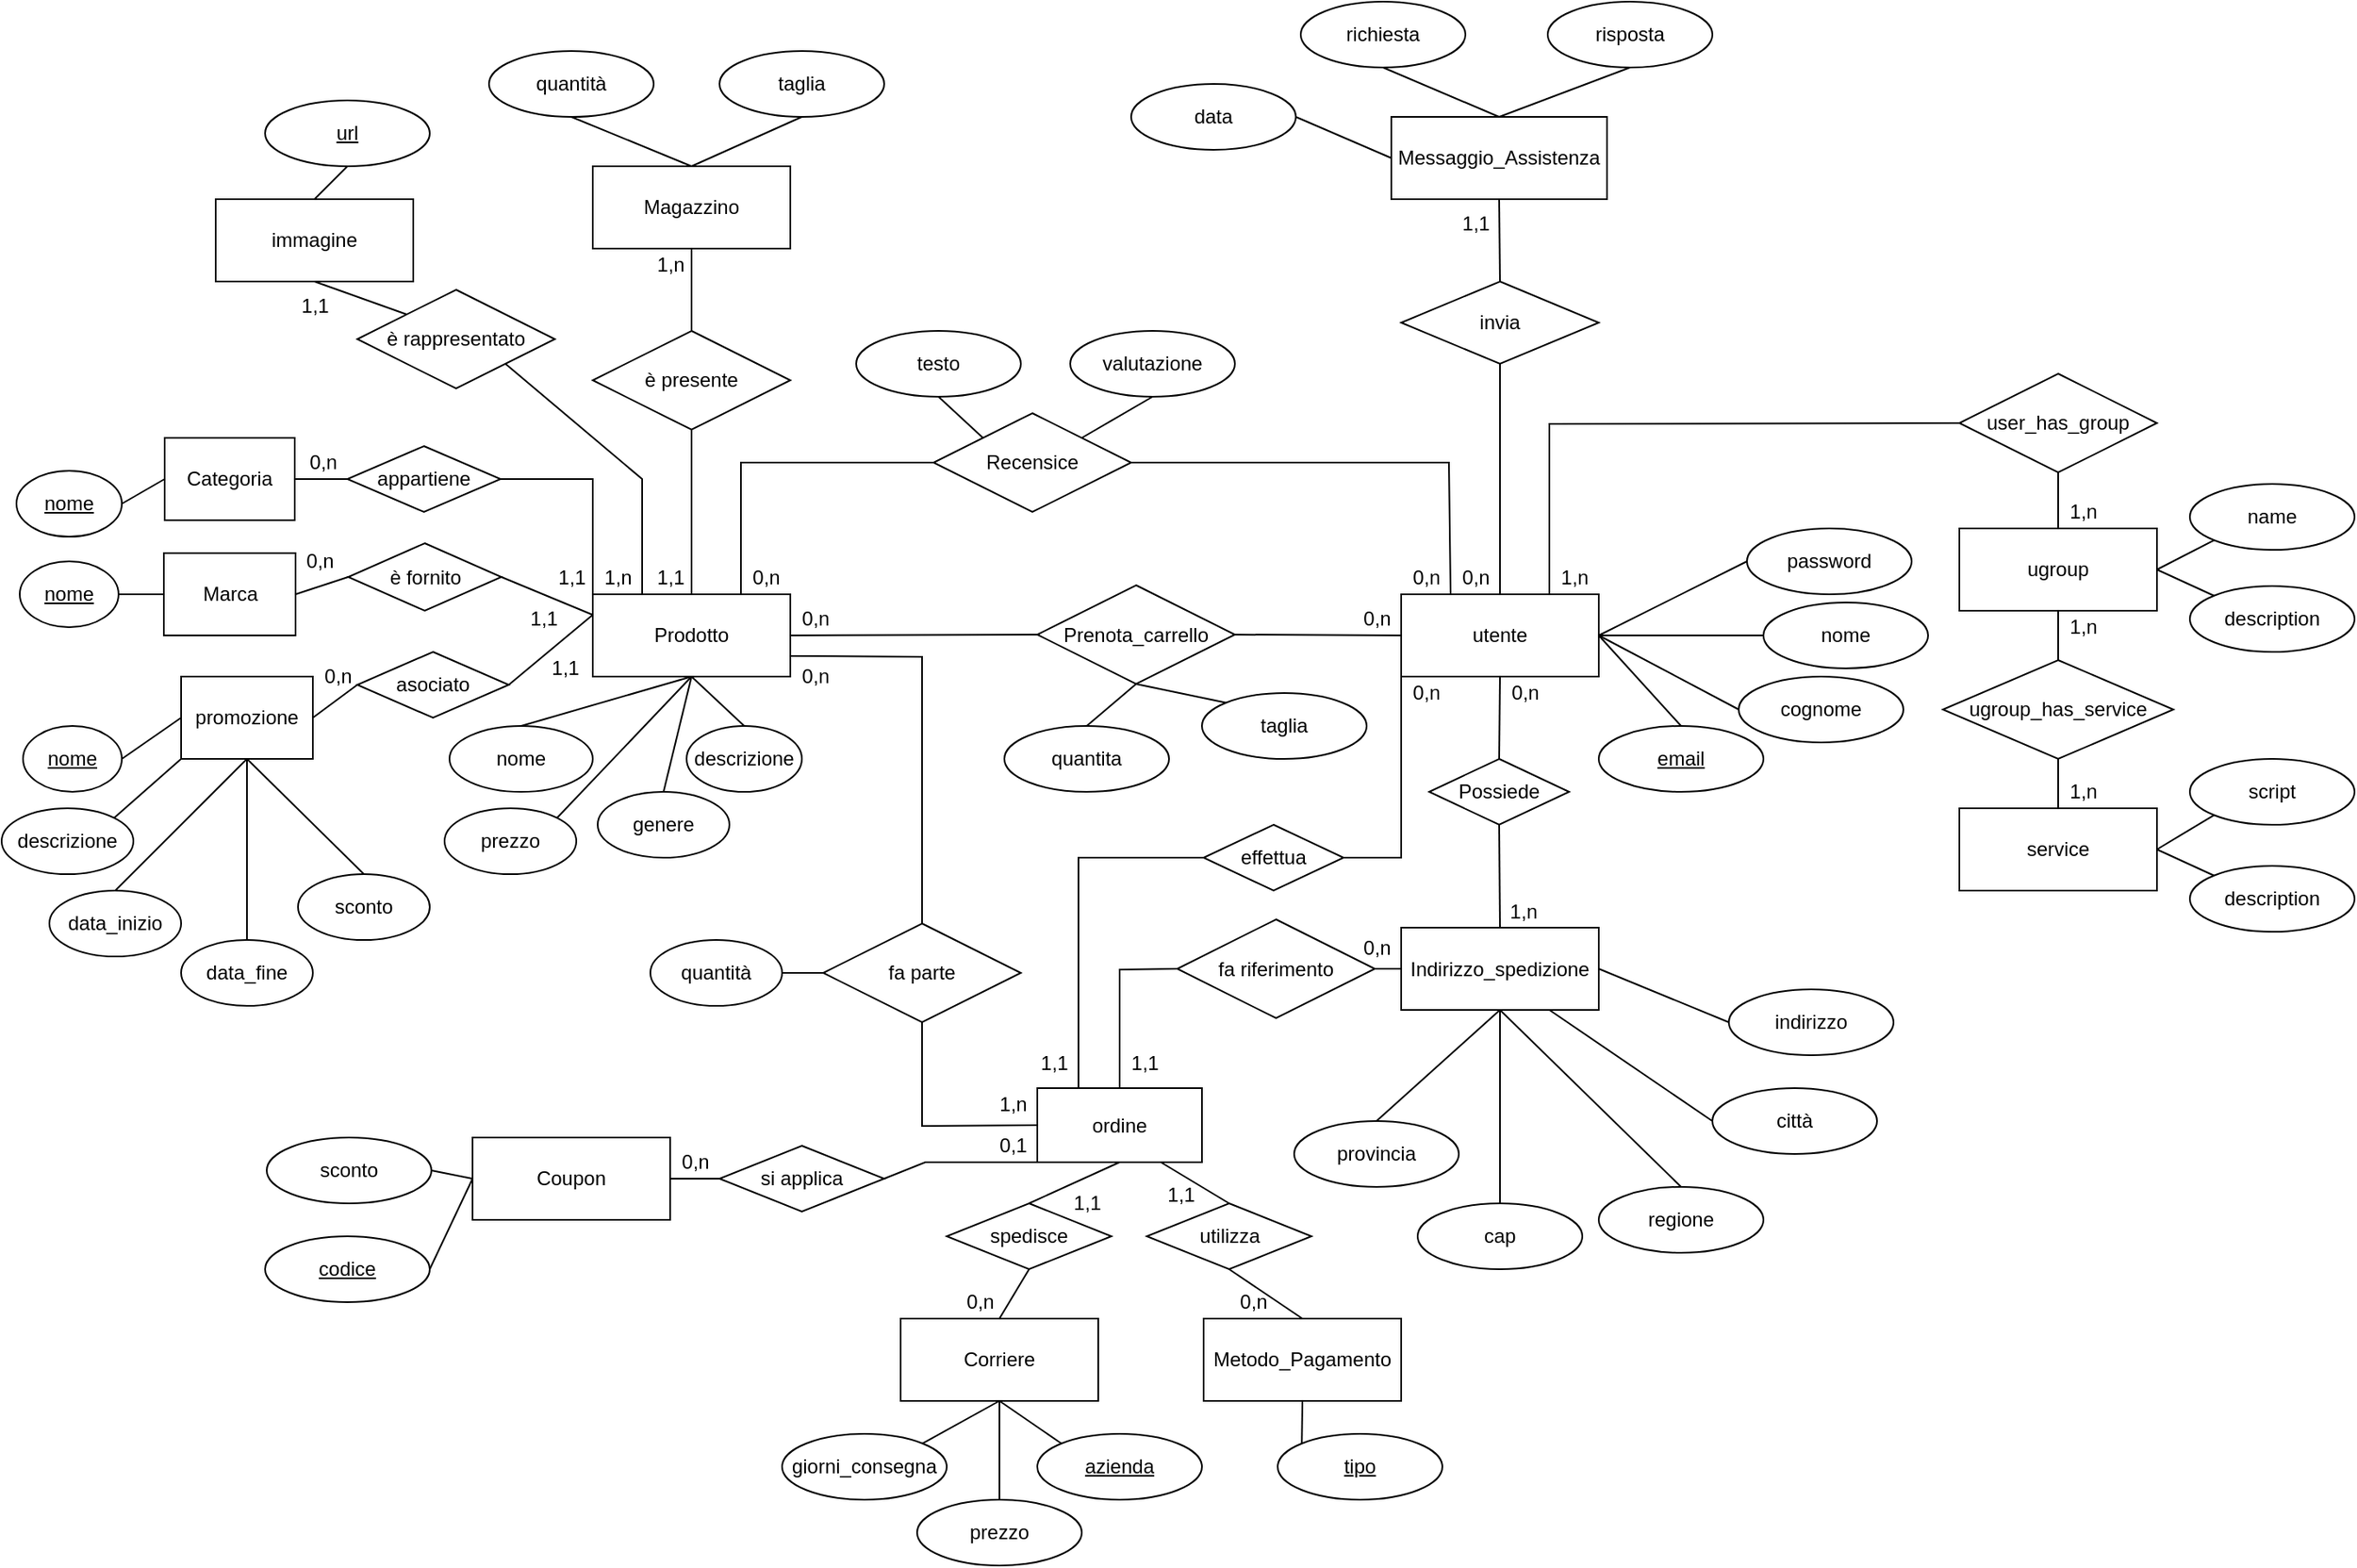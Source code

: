 <mxfile version="21.5.0" type="device">
  <diagram name="Pagina-1" id="1ZlDyvYB2fd9ldLoGMlT">
    <mxGraphModel dx="1300" dy="731" grid="1" gridSize="10" guides="1" tooltips="1" connect="1" arrows="1" fold="1" page="1" pageScale="1" pageWidth="827" pageHeight="1169" math="0" shadow="0">
      <root>
        <mxCell id="0" />
        <mxCell id="1" parent="0" />
        <mxCell id="f3l8Z6ba1QbqCjkGmyRk-1" style="edgeStyle=none;rounded=0;orthogonalLoop=1;jettySize=auto;html=1;exitX=1;exitY=0.5;exitDx=0;exitDy=0;entryX=0;entryY=0.5;entryDx=0;entryDy=0;endArrow=none;endFill=0;strokeColor=default;" parent="1" source="f3l8Z6ba1QbqCjkGmyRk-2" target="f3l8Z6ba1QbqCjkGmyRk-11" edge="1">
          <mxGeometry relative="1" as="geometry" />
        </mxCell>
        <mxCell id="f3l8Z6ba1QbqCjkGmyRk-2" value="codice" style="ellipse;whiteSpace=wrap;html=1;align=center;fontStyle=4;" parent="1" vertex="1">
          <mxGeometry x="491" y="920" width="100" height="40" as="geometry" />
        </mxCell>
        <mxCell id="f3l8Z6ba1QbqCjkGmyRk-11" value="Coupon" style="whiteSpace=wrap;html=1;align=center;" parent="1" vertex="1">
          <mxGeometry x="617" y="860" width="120" height="50" as="geometry" />
        </mxCell>
        <mxCell id="f3l8Z6ba1QbqCjkGmyRk-26" style="edgeStyle=none;rounded=0;orthogonalLoop=1;jettySize=auto;html=1;exitX=1;exitY=0.5;exitDx=0;exitDy=0;entryX=0;entryY=0.5;entryDx=0;entryDy=0;endArrow=none;endFill=0;strokeColor=default;" parent="1" source="f3l8Z6ba1QbqCjkGmyRk-31" target="f3l8Z6ba1QbqCjkGmyRk-52" edge="1">
          <mxGeometry relative="1" as="geometry" />
        </mxCell>
        <mxCell id="f3l8Z6ba1QbqCjkGmyRk-27" style="edgeStyle=none;rounded=0;orthogonalLoop=1;jettySize=auto;html=1;exitX=1;exitY=0.5;exitDx=0;exitDy=0;entryX=0;entryY=0.5;entryDx=0;entryDy=0;endArrow=none;endFill=0;strokeColor=default;" parent="1" source="f3l8Z6ba1QbqCjkGmyRk-31" target="f3l8Z6ba1QbqCjkGmyRk-49" edge="1">
          <mxGeometry relative="1" as="geometry" />
        </mxCell>
        <mxCell id="f3l8Z6ba1QbqCjkGmyRk-28" style="edgeStyle=none;rounded=0;orthogonalLoop=1;jettySize=auto;html=1;exitX=1;exitY=0.5;exitDx=0;exitDy=0;entryX=0;entryY=0.5;entryDx=0;entryDy=0;endArrow=none;endFill=0;strokeColor=default;" parent="1" source="f3l8Z6ba1QbqCjkGmyRk-31" target="f3l8Z6ba1QbqCjkGmyRk-50" edge="1">
          <mxGeometry relative="1" as="geometry" />
        </mxCell>
        <mxCell id="f3l8Z6ba1QbqCjkGmyRk-29" style="edgeStyle=none;rounded=0;orthogonalLoop=1;jettySize=auto;html=1;exitX=1;exitY=0.5;exitDx=0;exitDy=0;entryX=0.5;entryY=0;entryDx=0;entryDy=0;endArrow=none;endFill=0;strokeColor=default;" parent="1" source="f3l8Z6ba1QbqCjkGmyRk-31" target="f3l8Z6ba1QbqCjkGmyRk-51" edge="1">
          <mxGeometry relative="1" as="geometry" />
        </mxCell>
        <mxCell id="f3l8Z6ba1QbqCjkGmyRk-30" style="edgeStyle=none;rounded=0;orthogonalLoop=1;jettySize=auto;html=1;exitX=0.75;exitY=0;exitDx=0;exitDy=0;entryX=0;entryY=0.5;entryDx=0;entryDy=0;endArrow=none;endFill=0;strokeColor=default;" parent="1" source="f3l8Z6ba1QbqCjkGmyRk-31" target="f3l8Z6ba1QbqCjkGmyRk-147" edge="1">
          <mxGeometry relative="1" as="geometry">
            <Array as="points">
              <mxPoint x="1271" y="426.5" />
            </Array>
          </mxGeometry>
        </mxCell>
        <mxCell id="f3l8Z6ba1QbqCjkGmyRk-31" value="utente" style="whiteSpace=wrap;html=1;align=center;" parent="1" vertex="1">
          <mxGeometry x="1181" y="530" width="120" height="50" as="geometry" />
        </mxCell>
        <mxCell id="f3l8Z6ba1QbqCjkGmyRk-49" value="nome" style="ellipse;whiteSpace=wrap;html=1;align=center;" parent="1" vertex="1">
          <mxGeometry x="1401" y="535" width="100" height="40" as="geometry" />
        </mxCell>
        <mxCell id="f3l8Z6ba1QbqCjkGmyRk-50" value="cognome" style="ellipse;whiteSpace=wrap;html=1;align=center;" parent="1" vertex="1">
          <mxGeometry x="1386" y="580" width="100" height="40" as="geometry" />
        </mxCell>
        <mxCell id="f3l8Z6ba1QbqCjkGmyRk-51" value="&lt;u&gt;email&lt;/u&gt;" style="ellipse;whiteSpace=wrap;html=1;align=center;" parent="1" vertex="1">
          <mxGeometry x="1301" y="610" width="100" height="40" as="geometry" />
        </mxCell>
        <mxCell id="f3l8Z6ba1QbqCjkGmyRk-52" value="password" style="ellipse;whiteSpace=wrap;html=1;align=center;" parent="1" vertex="1">
          <mxGeometry x="1391" y="490" width="100" height="40" as="geometry" />
        </mxCell>
        <mxCell id="f3l8Z6ba1QbqCjkGmyRk-67" value="genere" style="ellipse;whiteSpace=wrap;html=1;align=center;" parent="1" vertex="1">
          <mxGeometry x="693" y="650" width="80" height="40" as="geometry" />
        </mxCell>
        <mxCell id="f3l8Z6ba1QbqCjkGmyRk-78" value="1,n" style="text;html=1;align=center;verticalAlign=middle;resizable=0;points=[];autosize=1;strokeColor=none;fillColor=none;" parent="1" vertex="1">
          <mxGeometry x="1271" y="510" width="30" height="20" as="geometry" />
        </mxCell>
        <mxCell id="f3l8Z6ba1QbqCjkGmyRk-90" style="edgeStyle=none;rounded=0;orthogonalLoop=1;jettySize=auto;html=1;exitX=0.5;exitY=1;exitDx=0;exitDy=0;entryX=0;entryY=0;entryDx=0;entryDy=0;endArrow=none;endFill=0;strokeColor=default;" parent="1" source="f3l8Z6ba1QbqCjkGmyRk-91" target="f3l8Z6ba1QbqCjkGmyRk-96" edge="1">
          <mxGeometry relative="1" as="geometry" />
        </mxCell>
        <mxCell id="f3l8Z6ba1QbqCjkGmyRk-91" value="Corriere" style="whiteSpace=wrap;html=1;align=center;" parent="1" vertex="1">
          <mxGeometry x="877" y="970" width="120" height="50" as="geometry" />
        </mxCell>
        <mxCell id="f3l8Z6ba1QbqCjkGmyRk-92" style="edgeStyle=none;rounded=0;orthogonalLoop=1;jettySize=auto;html=1;exitX=0.5;exitY=0;exitDx=0;exitDy=0;entryX=0.5;entryY=1;entryDx=0;entryDy=0;endArrow=none;endFill=0;strokeColor=default;" parent="1" source="f3l8Z6ba1QbqCjkGmyRk-93" target="f3l8Z6ba1QbqCjkGmyRk-91" edge="1">
          <mxGeometry relative="1" as="geometry" />
        </mxCell>
        <mxCell id="f3l8Z6ba1QbqCjkGmyRk-93" value="prezzo" style="ellipse;whiteSpace=wrap;html=1;align=center;" parent="1" vertex="1">
          <mxGeometry x="887" y="1080" width="100" height="40" as="geometry" />
        </mxCell>
        <mxCell id="f3l8Z6ba1QbqCjkGmyRk-94" style="edgeStyle=none;rounded=0;orthogonalLoop=1;jettySize=auto;html=1;exitX=1;exitY=0;exitDx=0;exitDy=0;entryX=0.5;entryY=1;entryDx=0;entryDy=0;endArrow=none;endFill=0;strokeColor=default;" parent="1" source="f3l8Z6ba1QbqCjkGmyRk-95" target="f3l8Z6ba1QbqCjkGmyRk-91" edge="1">
          <mxGeometry relative="1" as="geometry" />
        </mxCell>
        <mxCell id="f3l8Z6ba1QbqCjkGmyRk-95" value="giorni_consegna" style="ellipse;whiteSpace=wrap;html=1;align=center;" parent="1" vertex="1">
          <mxGeometry x="805" y="1040" width="100" height="40" as="geometry" />
        </mxCell>
        <mxCell id="f3l8Z6ba1QbqCjkGmyRk-96" value="&lt;u&gt;azienda&lt;/u&gt;" style="ellipse;whiteSpace=wrap;html=1;align=center;" parent="1" vertex="1">
          <mxGeometry x="960" y="1040" width="100" height="40" as="geometry" />
        </mxCell>
        <mxCell id="f3l8Z6ba1QbqCjkGmyRk-105" style="edgeStyle=none;rounded=0;orthogonalLoop=1;jettySize=auto;html=1;exitX=1;exitY=0.5;exitDx=0;exitDy=0;entryX=0;entryY=0.5;entryDx=0;entryDy=0;endArrow=none;endFill=0;strokeColor=default;" parent="1" source="f3l8Z6ba1QbqCjkGmyRk-106" target="f3l8Z6ba1QbqCjkGmyRk-11" edge="1">
          <mxGeometry relative="1" as="geometry" />
        </mxCell>
        <mxCell id="f3l8Z6ba1QbqCjkGmyRk-106" value="sconto" style="ellipse;whiteSpace=wrap;html=1;align=center;" parent="1" vertex="1">
          <mxGeometry x="492" y="860" width="100" height="40" as="geometry" />
        </mxCell>
        <mxCell id="f3l8Z6ba1QbqCjkGmyRk-264" style="edgeStyle=orthogonalEdgeStyle;rounded=0;orthogonalLoop=1;jettySize=auto;html=1;exitX=0;exitY=0.5;exitDx=0;exitDy=0;" parent="1" source="f3l8Z6ba1QbqCjkGmyRk-110" edge="1">
          <mxGeometry relative="1" as="geometry">
            <mxPoint x="690.421" y="554.684" as="targetPoint" />
          </mxGeometry>
        </mxCell>
        <mxCell id="f3l8Z6ba1QbqCjkGmyRk-110" value="Prodotto" style="whiteSpace=wrap;html=1;align=center;" parent="1" vertex="1">
          <mxGeometry x="690" y="530" width="120" height="50" as="geometry" />
        </mxCell>
        <mxCell id="f3l8Z6ba1QbqCjkGmyRk-111" style="edgeStyle=none;rounded=0;orthogonalLoop=1;jettySize=auto;html=1;exitX=0.5;exitY=0;exitDx=0;exitDy=0;endArrow=none;endFill=0;strokeColor=default;entryX=0.5;entryY=1;entryDx=0;entryDy=0;" parent="1" source="f3l8Z6ba1QbqCjkGmyRk-112" target="f3l8Z6ba1QbqCjkGmyRk-110" edge="1">
          <mxGeometry relative="1" as="geometry">
            <mxPoint x="800" y="600" as="targetPoint" />
          </mxGeometry>
        </mxCell>
        <mxCell id="f3l8Z6ba1QbqCjkGmyRk-112" value="descrizione" style="ellipse;whiteSpace=wrap;html=1;align=center;" parent="1" vertex="1">
          <mxGeometry x="747" y="610" width="70" height="40" as="geometry" />
        </mxCell>
        <mxCell id="f3l8Z6ba1QbqCjkGmyRk-118" style="edgeStyle=none;rounded=0;orthogonalLoop=1;jettySize=auto;html=1;exitX=0.5;exitY=0;exitDx=0;exitDy=0;entryX=0.5;entryY=1;entryDx=0;entryDy=0;endArrow=none;endFill=0;strokeColor=default;" parent="1" source="f3l8Z6ba1QbqCjkGmyRk-119" target="f3l8Z6ba1QbqCjkGmyRk-110" edge="1">
          <mxGeometry relative="1" as="geometry" />
        </mxCell>
        <mxCell id="f3l8Z6ba1QbqCjkGmyRk-119" value="nome" style="ellipse;whiteSpace=wrap;html=1;align=center;" parent="1" vertex="1">
          <mxGeometry x="603" y="610" width="87" height="40" as="geometry" />
        </mxCell>
        <mxCell id="f3l8Z6ba1QbqCjkGmyRk-121" value="prezzo" style="ellipse;whiteSpace=wrap;html=1;align=center;" parent="1" vertex="1">
          <mxGeometry x="600" y="660" width="80" height="40" as="geometry" />
        </mxCell>
        <mxCell id="f3l8Z6ba1QbqCjkGmyRk-146" style="edgeStyle=none;rounded=0;orthogonalLoop=1;jettySize=auto;html=1;exitX=0.5;exitY=1;exitDx=0;exitDy=0;entryX=0.5;entryY=0;entryDx=0;entryDy=0;endArrow=none;endFill=0;strokeColor=default;" parent="1" source="f3l8Z6ba1QbqCjkGmyRk-147" target="f3l8Z6ba1QbqCjkGmyRk-151" edge="1">
          <mxGeometry relative="1" as="geometry" />
        </mxCell>
        <mxCell id="f3l8Z6ba1QbqCjkGmyRk-147" value="user_has_group" style="shape=rhombus;perimeter=rhombusPerimeter;whiteSpace=wrap;html=1;align=center;" parent="1" vertex="1">
          <mxGeometry x="1520" y="396" width="120" height="60" as="geometry" />
        </mxCell>
        <mxCell id="f3l8Z6ba1QbqCjkGmyRk-148" style="edgeStyle=none;rounded=0;orthogonalLoop=1;jettySize=auto;html=1;exitX=0.5;exitY=1;exitDx=0;exitDy=0;endArrow=none;endFill=0;strokeColor=default;" parent="1" source="f3l8Z6ba1QbqCjkGmyRk-151" target="f3l8Z6ba1QbqCjkGmyRk-153" edge="1">
          <mxGeometry relative="1" as="geometry" />
        </mxCell>
        <mxCell id="f3l8Z6ba1QbqCjkGmyRk-149" style="edgeStyle=none;rounded=0;orthogonalLoop=1;jettySize=auto;html=1;exitX=1;exitY=0.5;exitDx=0;exitDy=0;entryX=0;entryY=1;entryDx=0;entryDy=0;endArrow=none;endFill=0;strokeColor=default;" parent="1" source="f3l8Z6ba1QbqCjkGmyRk-151" target="f3l8Z6ba1QbqCjkGmyRk-158" edge="1">
          <mxGeometry relative="1" as="geometry" />
        </mxCell>
        <mxCell id="f3l8Z6ba1QbqCjkGmyRk-150" style="edgeStyle=none;rounded=0;orthogonalLoop=1;jettySize=auto;html=1;exitX=1;exitY=0.5;exitDx=0;exitDy=0;entryX=0;entryY=0;entryDx=0;entryDy=0;endArrow=none;endFill=0;strokeColor=default;" parent="1" source="f3l8Z6ba1QbqCjkGmyRk-151" target="f3l8Z6ba1QbqCjkGmyRk-157" edge="1">
          <mxGeometry relative="1" as="geometry" />
        </mxCell>
        <mxCell id="f3l8Z6ba1QbqCjkGmyRk-151" value="ugroup" style="whiteSpace=wrap;html=1;align=center;" parent="1" vertex="1">
          <mxGeometry x="1520" y="490" width="120" height="50" as="geometry" />
        </mxCell>
        <mxCell id="f3l8Z6ba1QbqCjkGmyRk-152" style="edgeStyle=none;rounded=0;orthogonalLoop=1;jettySize=auto;html=1;exitX=0.5;exitY=1;exitDx=0;exitDy=0;entryX=0.5;entryY=0;entryDx=0;entryDy=0;endArrow=none;endFill=0;strokeColor=default;" parent="1" source="f3l8Z6ba1QbqCjkGmyRk-153" target="f3l8Z6ba1QbqCjkGmyRk-154" edge="1">
          <mxGeometry relative="1" as="geometry" />
        </mxCell>
        <mxCell id="f3l8Z6ba1QbqCjkGmyRk-153" value="ugroup_has_service" style="shape=rhombus;perimeter=rhombusPerimeter;whiteSpace=wrap;html=1;align=center;" parent="1" vertex="1">
          <mxGeometry x="1510" y="570" width="140" height="60" as="geometry" />
        </mxCell>
        <mxCell id="f3l8Z6ba1QbqCjkGmyRk-154" value="service" style="whiteSpace=wrap;html=1;align=center;" parent="1" vertex="1">
          <mxGeometry x="1520" y="660" width="120" height="50" as="geometry" />
        </mxCell>
        <mxCell id="f3l8Z6ba1QbqCjkGmyRk-155" style="edgeStyle=none;rounded=0;orthogonalLoop=1;jettySize=auto;html=1;exitX=0;exitY=1;exitDx=0;exitDy=0;endArrow=none;endFill=0;strokeColor=default;entryX=1;entryY=0.5;entryDx=0;entryDy=0;" parent="1" source="f3l8Z6ba1QbqCjkGmyRk-156" target="f3l8Z6ba1QbqCjkGmyRk-154" edge="1">
          <mxGeometry relative="1" as="geometry">
            <mxPoint x="1580" y="762.5" as="targetPoint" />
          </mxGeometry>
        </mxCell>
        <mxCell id="f3l8Z6ba1QbqCjkGmyRk-156" value="script" style="ellipse;whiteSpace=wrap;html=1;align=center;" parent="1" vertex="1">
          <mxGeometry x="1660" y="630" width="100" height="40" as="geometry" />
        </mxCell>
        <mxCell id="f3l8Z6ba1QbqCjkGmyRk-157" value="description" style="ellipse;whiteSpace=wrap;html=1;align=center;" parent="1" vertex="1">
          <mxGeometry x="1660" y="525" width="100" height="40" as="geometry" />
        </mxCell>
        <mxCell id="f3l8Z6ba1QbqCjkGmyRk-158" value="name" style="ellipse;whiteSpace=wrap;html=1;align=center;" parent="1" vertex="1">
          <mxGeometry x="1660" y="463" width="100" height="40" as="geometry" />
        </mxCell>
        <mxCell id="f3l8Z6ba1QbqCjkGmyRk-159" style="edgeStyle=none;rounded=0;orthogonalLoop=1;jettySize=auto;html=1;exitX=0;exitY=0;exitDx=0;exitDy=0;entryX=1;entryY=0.5;entryDx=0;entryDy=0;endArrow=none;endFill=0;strokeColor=default;" parent="1" source="f3l8Z6ba1QbqCjkGmyRk-160" target="f3l8Z6ba1QbqCjkGmyRk-154" edge="1">
          <mxGeometry relative="1" as="geometry" />
        </mxCell>
        <mxCell id="f3l8Z6ba1QbqCjkGmyRk-160" value="description" style="ellipse;whiteSpace=wrap;html=1;align=center;" parent="1" vertex="1">
          <mxGeometry x="1660" y="695" width="100" height="40" as="geometry" />
        </mxCell>
        <mxCell id="f3l8Z6ba1QbqCjkGmyRk-162" value="1,n" style="text;html=1;align=center;verticalAlign=middle;resizable=0;points=[];autosize=1;strokeColor=none;fillColor=none;" parent="1" vertex="1">
          <mxGeometry x="1580" y="470" width="30" height="20" as="geometry" />
        </mxCell>
        <mxCell id="f3l8Z6ba1QbqCjkGmyRk-163" value="1,n" style="text;html=1;align=center;verticalAlign=middle;resizable=0;points=[];autosize=1;strokeColor=none;fillColor=none;" parent="1" vertex="1">
          <mxGeometry x="1580" y="640" width="30" height="20" as="geometry" />
        </mxCell>
        <mxCell id="f3l8Z6ba1QbqCjkGmyRk-164" value="1,n" style="text;html=1;align=center;verticalAlign=middle;resizable=0;points=[];autosize=1;strokeColor=none;fillColor=none;" parent="1" vertex="1">
          <mxGeometry x="1580" y="540" width="30" height="20" as="geometry" />
        </mxCell>
        <mxCell id="f3l8Z6ba1QbqCjkGmyRk-184" style="edgeStyle=none;rounded=0;orthogonalLoop=1;jettySize=auto;html=1;entryX=0.5;entryY=0;entryDx=0;entryDy=0;endArrow=none;endFill=0;strokeColor=default;exitX=0.5;exitY=1;exitDx=0;exitDy=0;" parent="1" source="f3l8Z6ba1QbqCjkGmyRk-110" target="f3l8Z6ba1QbqCjkGmyRk-67" edge="1">
          <mxGeometry relative="1" as="geometry">
            <mxPoint x="1120" y="607" as="sourcePoint" />
            <mxPoint x="1117" y="554" as="targetPoint" />
          </mxGeometry>
        </mxCell>
        <mxCell id="f3l8Z6ba1QbqCjkGmyRk-185" style="edgeStyle=none;rounded=0;orthogonalLoop=1;jettySize=auto;html=1;entryX=1;entryY=0.5;entryDx=0;entryDy=0;endArrow=none;endFill=0;strokeColor=default;exitX=0;exitY=0.5;exitDx=0;exitDy=0;" parent="1" source="f3l8Z6ba1QbqCjkGmyRk-31" target="f3l8Z6ba1QbqCjkGmyRk-189" edge="1">
          <mxGeometry relative="1" as="geometry">
            <mxPoint x="240" y="410" as="sourcePoint" />
            <mxPoint x="237" y="357" as="targetPoint" />
          </mxGeometry>
        </mxCell>
        <mxCell id="f3l8Z6ba1QbqCjkGmyRk-186" style="edgeStyle=none;rounded=0;orthogonalLoop=1;jettySize=auto;html=1;entryX=0.25;entryY=0;entryDx=0;entryDy=0;endArrow=none;endFill=0;strokeColor=default;exitX=1;exitY=0.5;exitDx=0;exitDy=0;" parent="1" source="f3l8Z6ba1QbqCjkGmyRk-198" target="f3l8Z6ba1QbqCjkGmyRk-31" edge="1">
          <mxGeometry relative="1" as="geometry">
            <mxPoint x="1211" y="430" as="sourcePoint" />
            <mxPoint x="207" y="417" as="targetPoint" />
            <Array as="points">
              <mxPoint x="1210" y="450" />
            </Array>
          </mxGeometry>
        </mxCell>
        <mxCell id="f3l8Z6ba1QbqCjkGmyRk-187" style="edgeStyle=none;rounded=0;orthogonalLoop=1;jettySize=auto;html=1;entryX=1;entryY=0.5;entryDx=0;entryDy=0;endArrow=none;endFill=0;strokeColor=default;exitX=0;exitY=0.5;exitDx=0;exitDy=0;" parent="1" source="f3l8Z6ba1QbqCjkGmyRk-189" target="f3l8Z6ba1QbqCjkGmyRk-110" edge="1">
          <mxGeometry relative="1" as="geometry">
            <mxPoint x="300" y="430" as="sourcePoint" />
            <mxPoint x="297" y="377" as="targetPoint" />
          </mxGeometry>
        </mxCell>
        <mxCell id="f3l8Z6ba1QbqCjkGmyRk-189" value="Prenota_carrello" style="shape=rhombus;perimeter=rhombusPerimeter;whiteSpace=wrap;html=1;align=center;" parent="1" vertex="1">
          <mxGeometry x="960" y="524.5" width="120" height="60" as="geometry" />
        </mxCell>
        <mxCell id="f3l8Z6ba1QbqCjkGmyRk-190" value="quantita" style="ellipse;whiteSpace=wrap;html=1;align=center;" parent="1" vertex="1">
          <mxGeometry x="940" y="610" width="100" height="40" as="geometry" />
        </mxCell>
        <mxCell id="f3l8Z6ba1QbqCjkGmyRk-191" value="taglia" style="ellipse;whiteSpace=wrap;html=1;align=center;" parent="1" vertex="1">
          <mxGeometry x="1060" y="590" width="100" height="40" as="geometry" />
        </mxCell>
        <mxCell id="f3l8Z6ba1QbqCjkGmyRk-193" style="edgeStyle=none;rounded=0;orthogonalLoop=1;jettySize=auto;html=1;entryX=1;entryY=0.5;entryDx=0;entryDy=0;endArrow=none;endFill=0;strokeColor=default;exitX=0;exitY=0;exitDx=0;exitDy=0;" parent="1" source="f3l8Z6ba1QbqCjkGmyRk-110" target="f3l8Z6ba1QbqCjkGmyRk-210" edge="1">
          <mxGeometry relative="1" as="geometry">
            <mxPoint x="260" y="510" as="sourcePoint" />
            <mxPoint x="257" y="457" as="targetPoint" />
            <Array as="points">
              <mxPoint x="690" y="460" />
            </Array>
          </mxGeometry>
        </mxCell>
        <mxCell id="f3l8Z6ba1QbqCjkGmyRk-194" style="edgeStyle=none;rounded=0;orthogonalLoop=1;jettySize=auto;html=1;entryX=0;entryY=0.5;entryDx=0;entryDy=0;endArrow=none;endFill=0;strokeColor=default;exitX=1;exitY=0.5;exitDx=0;exitDy=0;" parent="1" source="f3l8Z6ba1QbqCjkGmyRk-207" target="f3l8Z6ba1QbqCjkGmyRk-211" edge="1">
          <mxGeometry relative="1" as="geometry">
            <mxPoint x="270" y="520" as="sourcePoint" />
            <mxPoint x="267" y="467" as="targetPoint" />
          </mxGeometry>
        </mxCell>
        <mxCell id="f3l8Z6ba1QbqCjkGmyRk-195" style="edgeStyle=none;rounded=0;orthogonalLoop=1;jettySize=auto;html=1;entryX=0;entryY=0.5;entryDx=0;entryDy=0;endArrow=none;endFill=0;strokeColor=default;exitX=0.75;exitY=0;exitDx=0;exitDy=0;" parent="1" source="f3l8Z6ba1QbqCjkGmyRk-110" target="f3l8Z6ba1QbqCjkGmyRk-198" edge="1">
          <mxGeometry relative="1" as="geometry">
            <mxPoint x="280" y="530" as="sourcePoint" />
            <mxPoint x="277" y="477" as="targetPoint" />
            <Array as="points">
              <mxPoint x="780" y="450" />
            </Array>
          </mxGeometry>
        </mxCell>
        <mxCell id="f3l8Z6ba1QbqCjkGmyRk-196" style="edgeStyle=none;rounded=0;orthogonalLoop=1;jettySize=auto;html=1;entryX=0.5;entryY=1;entryDx=0;entryDy=0;endArrow=none;endFill=0;strokeColor=default;exitX=0;exitY=0;exitDx=0;exitDy=0;" parent="1" source="f3l8Z6ba1QbqCjkGmyRk-191" target="f3l8Z6ba1QbqCjkGmyRk-189" edge="1">
          <mxGeometry relative="1" as="geometry">
            <mxPoint x="290" y="540" as="sourcePoint" />
            <mxPoint x="287" y="487" as="targetPoint" />
          </mxGeometry>
        </mxCell>
        <mxCell id="f3l8Z6ba1QbqCjkGmyRk-197" style="edgeStyle=none;rounded=0;orthogonalLoop=1;jettySize=auto;html=1;endArrow=none;endFill=0;strokeColor=default;entryX=0.5;entryY=0;entryDx=0;entryDy=0;exitX=0.5;exitY=1;exitDx=0;exitDy=0;" parent="1" source="f3l8Z6ba1QbqCjkGmyRk-189" target="f3l8Z6ba1QbqCjkGmyRk-190" edge="1">
          <mxGeometry relative="1" as="geometry">
            <mxPoint x="300" y="550" as="sourcePoint" />
            <mxPoint x="940" y="580" as="targetPoint" />
          </mxGeometry>
        </mxCell>
        <mxCell id="f3l8Z6ba1QbqCjkGmyRk-198" value="Recensice" style="shape=rhombus;perimeter=rhombusPerimeter;whiteSpace=wrap;html=1;align=center;" parent="1" vertex="1">
          <mxGeometry x="897" y="420" width="120" height="60" as="geometry" />
        </mxCell>
        <mxCell id="f3l8Z6ba1QbqCjkGmyRk-199" value="testo" style="ellipse;whiteSpace=wrap;html=1;align=center;" parent="1" vertex="1">
          <mxGeometry x="850" y="370" width="100" height="40" as="geometry" />
        </mxCell>
        <mxCell id="f3l8Z6ba1QbqCjkGmyRk-200" value="valutazione" style="ellipse;whiteSpace=wrap;html=1;align=center;" parent="1" vertex="1">
          <mxGeometry x="980" y="370" width="100" height="40" as="geometry" />
        </mxCell>
        <mxCell id="f3l8Z6ba1QbqCjkGmyRk-201" style="edgeStyle=none;rounded=0;orthogonalLoop=1;jettySize=auto;html=1;entryX=0;entryY=0.5;entryDx=0;entryDy=0;endArrow=none;endFill=0;strokeColor=default;exitX=1;exitY=0.5;exitDx=0;exitDy=0;" parent="1" source="f3l8Z6ba1QbqCjkGmyRk-204" target="f3l8Z6ba1QbqCjkGmyRk-210" edge="1">
          <mxGeometry relative="1" as="geometry">
            <mxPoint x="280" y="530" as="sourcePoint" />
            <mxPoint x="277" y="477" as="targetPoint" />
          </mxGeometry>
        </mxCell>
        <mxCell id="f3l8Z6ba1QbqCjkGmyRk-202" style="edgeStyle=none;rounded=0;orthogonalLoop=1;jettySize=auto;html=1;entryX=0.5;entryY=1;entryDx=0;entryDy=0;endArrow=none;endFill=0;strokeColor=default;exitX=1;exitY=0;exitDx=0;exitDy=0;" parent="1" source="f3l8Z6ba1QbqCjkGmyRk-198" target="f3l8Z6ba1QbqCjkGmyRk-200" edge="1">
          <mxGeometry relative="1" as="geometry">
            <mxPoint x="290" y="540" as="sourcePoint" />
            <mxPoint x="287" y="487" as="targetPoint" />
          </mxGeometry>
        </mxCell>
        <mxCell id="f3l8Z6ba1QbqCjkGmyRk-203" style="edgeStyle=none;rounded=0;orthogonalLoop=1;jettySize=auto;html=1;entryX=0.5;entryY=1;entryDx=0;entryDy=0;endArrow=none;endFill=0;strokeColor=default;exitX=0;exitY=0;exitDx=0;exitDy=0;" parent="1" source="f3l8Z6ba1QbqCjkGmyRk-198" target="f3l8Z6ba1QbqCjkGmyRk-199" edge="1">
          <mxGeometry relative="1" as="geometry">
            <mxPoint x="300" y="550" as="sourcePoint" />
            <mxPoint x="297" y="497" as="targetPoint" />
          </mxGeometry>
        </mxCell>
        <mxCell id="f3l8Z6ba1QbqCjkGmyRk-204" value="Categoria" style="whiteSpace=wrap;html=1;align=center;" parent="1" vertex="1">
          <mxGeometry x="430" y="435" width="79" height="50" as="geometry" />
        </mxCell>
        <mxCell id="f3l8Z6ba1QbqCjkGmyRk-206" value="&lt;u&gt;nome&lt;/u&gt;" style="ellipse;whiteSpace=wrap;html=1;align=center;" parent="1" vertex="1">
          <mxGeometry x="340" y="455" width="64" height="40" as="geometry" />
        </mxCell>
        <mxCell id="f3l8Z6ba1QbqCjkGmyRk-207" value="Marca" style="whiteSpace=wrap;html=1;align=center;" parent="1" vertex="1">
          <mxGeometry x="429.5" y="505" width="80" height="50" as="geometry" />
        </mxCell>
        <mxCell id="f3l8Z6ba1QbqCjkGmyRk-209" value="&lt;u&gt;nome&lt;/u&gt;" style="ellipse;whiteSpace=wrap;html=1;align=center;" parent="1" vertex="1">
          <mxGeometry x="342" y="510" width="60" height="40" as="geometry" />
        </mxCell>
        <mxCell id="f3l8Z6ba1QbqCjkGmyRk-210" value="appartiene" style="shape=rhombus;perimeter=rhombusPerimeter;whiteSpace=wrap;html=1;align=center;" parent="1" vertex="1">
          <mxGeometry x="541" y="440" width="93" height="40" as="geometry" />
        </mxCell>
        <mxCell id="f3l8Z6ba1QbqCjkGmyRk-211" value="è fornito" style="shape=rhombus;perimeter=rhombusPerimeter;whiteSpace=wrap;html=1;align=center;" parent="1" vertex="1">
          <mxGeometry x="541.5" y="499" width="93" height="41" as="geometry" />
        </mxCell>
        <mxCell id="f3l8Z6ba1QbqCjkGmyRk-214" style="edgeStyle=none;rounded=0;orthogonalLoop=1;jettySize=auto;html=1;entryX=0.5;entryY=1;entryDx=0;entryDy=0;endArrow=none;endFill=0;strokeColor=default;exitX=0.5;exitY=0;exitDx=0;exitDy=0;" parent="1" source="f3l8Z6ba1QbqCjkGmyRk-110" target="f3l8Z6ba1QbqCjkGmyRk-249" edge="1">
          <mxGeometry relative="1" as="geometry">
            <mxPoint x="240" y="260" as="sourcePoint" />
            <mxPoint x="237" y="207" as="targetPoint" />
          </mxGeometry>
        </mxCell>
        <mxCell id="f3l8Z6ba1QbqCjkGmyRk-215" style="edgeStyle=none;rounded=0;orthogonalLoop=1;jettySize=auto;html=1;entryX=0.5;entryY=1;entryDx=0;entryDy=0;endArrow=none;endFill=0;strokeColor=default;exitX=0.5;exitY=0;exitDx=0;exitDy=0;" parent="1" source="f3l8Z6ba1QbqCjkGmyRk-31" target="f3l8Z6ba1QbqCjkGmyRk-234" edge="1">
          <mxGeometry relative="1" as="geometry">
            <mxPoint x="250" y="270" as="sourcePoint" />
            <mxPoint x="247" y="217" as="targetPoint" />
          </mxGeometry>
        </mxCell>
        <mxCell id="f3l8Z6ba1QbqCjkGmyRk-216" style="edgeStyle=none;rounded=0;orthogonalLoop=1;jettySize=auto;html=1;entryX=0.5;entryY=0;entryDx=0;entryDy=0;endArrow=none;endFill=0;strokeColor=default;exitX=0.5;exitY=1;exitDx=0;exitDy=0;" parent="1" source="f3l8Z6ba1QbqCjkGmyRk-233" target="f3l8Z6ba1QbqCjkGmyRk-234" edge="1">
          <mxGeometry relative="1" as="geometry">
            <mxPoint x="260" y="280" as="sourcePoint" />
            <mxPoint x="257" y="227" as="targetPoint" />
          </mxGeometry>
        </mxCell>
        <mxCell id="f3l8Z6ba1QbqCjkGmyRk-217" style="edgeStyle=none;rounded=0;orthogonalLoop=1;jettySize=auto;html=1;endArrow=none;endFill=0;strokeColor=default;exitX=1;exitY=0.5;exitDx=0;exitDy=0;entryX=0;entryY=0.5;entryDx=0;entryDy=0;" parent="1" source="f3l8Z6ba1QbqCjkGmyRk-209" target="f3l8Z6ba1QbqCjkGmyRk-207" edge="1">
          <mxGeometry relative="1" as="geometry">
            <mxPoint x="270" y="290" as="sourcePoint" />
            <mxPoint x="380" y="330" as="targetPoint" />
          </mxGeometry>
        </mxCell>
        <mxCell id="f3l8Z6ba1QbqCjkGmyRk-218" style="edgeStyle=none;rounded=0;orthogonalLoop=1;jettySize=auto;html=1;entryX=0;entryY=0.5;entryDx=0;entryDy=0;endArrow=none;endFill=0;strokeColor=default;exitX=1;exitY=0.5;exitDx=0;exitDy=0;" parent="1" source="f3l8Z6ba1QbqCjkGmyRk-206" target="f3l8Z6ba1QbqCjkGmyRk-204" edge="1">
          <mxGeometry relative="1" as="geometry">
            <mxPoint x="280" y="300" as="sourcePoint" />
            <mxPoint x="277" y="247" as="targetPoint" />
          </mxGeometry>
        </mxCell>
        <mxCell id="f3l8Z6ba1QbqCjkGmyRk-220" value="1,n" style="text;html=1;align=center;verticalAlign=middle;resizable=0;points=[];autosize=1;strokeColor=none;fillColor=none;" parent="1" vertex="1">
          <mxGeometry x="1240" y="712.5" width="30" height="20" as="geometry" />
        </mxCell>
        <mxCell id="f3l8Z6ba1QbqCjkGmyRk-225" value="0,n" style="text;html=1;align=center;verticalAlign=middle;resizable=0;points=[];autosize=1;strokeColor=none;fillColor=none;" parent="1" vertex="1">
          <mxGeometry x="810" y="535" width="30" height="20" as="geometry" />
        </mxCell>
        <mxCell id="f3l8Z6ba1QbqCjkGmyRk-226" value="0,n" style="text;html=1;align=center;verticalAlign=middle;resizable=0;points=[];autosize=1;strokeColor=none;fillColor=none;" parent="1" vertex="1">
          <mxGeometry x="1151" y="535" width="30" height="20" as="geometry" />
        </mxCell>
        <mxCell id="f3l8Z6ba1QbqCjkGmyRk-227" value="0,n" style="text;html=1;align=center;verticalAlign=middle;resizable=0;points=[];autosize=1;strokeColor=none;fillColor=none;" parent="1" vertex="1">
          <mxGeometry x="1181" y="510" width="30" height="20" as="geometry" />
        </mxCell>
        <mxCell id="f3l8Z6ba1QbqCjkGmyRk-228" value="0,n" style="text;html=1;align=center;verticalAlign=middle;resizable=0;points=[];autosize=1;strokeColor=none;fillColor=none;" parent="1" vertex="1">
          <mxGeometry x="780" y="510" width="30" height="20" as="geometry" />
        </mxCell>
        <mxCell id="f3l8Z6ba1QbqCjkGmyRk-230" value="1,1" style="text;html=1;align=center;verticalAlign=middle;resizable=0;points=[];autosize=1;strokeColor=none;fillColor=none;" parent="1" vertex="1">
          <mxGeometry x="640" y="530" width="40" height="30" as="geometry" />
        </mxCell>
        <mxCell id="f3l8Z6ba1QbqCjkGmyRk-231" value="1,1" style="text;html=1;align=center;verticalAlign=middle;resizable=0;points=[];autosize=1;strokeColor=none;fillColor=none;" parent="1" vertex="1">
          <mxGeometry x="657" y="504.5" width="40" height="30" as="geometry" />
        </mxCell>
        <mxCell id="f3l8Z6ba1QbqCjkGmyRk-233" value="Messaggio_Assistenza" style="whiteSpace=wrap;html=1;align=center;" parent="1" vertex="1">
          <mxGeometry x="1175" y="240" width="131" height="50" as="geometry" />
        </mxCell>
        <mxCell id="f3l8Z6ba1QbqCjkGmyRk-234" value="invia" style="shape=rhombus;perimeter=rhombusPerimeter;whiteSpace=wrap;html=1;align=center;" parent="1" vertex="1">
          <mxGeometry x="1181" y="340" width="120" height="50" as="geometry" />
        </mxCell>
        <mxCell id="f3l8Z6ba1QbqCjkGmyRk-236" value="richiesta" style="ellipse;whiteSpace=wrap;html=1;align=center;" parent="1" vertex="1">
          <mxGeometry x="1120" y="170" width="100" height="40" as="geometry" />
        </mxCell>
        <mxCell id="f3l8Z6ba1QbqCjkGmyRk-238" value="&lt;u&gt;url&lt;/u&gt;" style="ellipse;whiteSpace=wrap;html=1;align=center;" parent="1" vertex="1">
          <mxGeometry x="491" y="230" width="100" height="40" as="geometry" />
        </mxCell>
        <mxCell id="f3l8Z6ba1QbqCjkGmyRk-239" value="taglia" style="ellipse;whiteSpace=wrap;html=1;align=center;" parent="1" vertex="1">
          <mxGeometry x="767" y="200" width="100" height="40" as="geometry" />
        </mxCell>
        <mxCell id="f3l8Z6ba1QbqCjkGmyRk-240" value="quantità" style="ellipse;whiteSpace=wrap;html=1;align=center;" parent="1" vertex="1">
          <mxGeometry x="627" y="200" width="100" height="40" as="geometry" />
        </mxCell>
        <mxCell id="f3l8Z6ba1QbqCjkGmyRk-241" value="risposta" style="ellipse;whiteSpace=wrap;html=1;align=center;" parent="1" vertex="1">
          <mxGeometry x="1270" y="170" width="100" height="40" as="geometry" />
        </mxCell>
        <mxCell id="f3l8Z6ba1QbqCjkGmyRk-242" style="edgeStyle=none;rounded=0;orthogonalLoop=1;jettySize=auto;html=1;entryX=0.5;entryY=1;entryDx=0;entryDy=0;endArrow=none;endFill=0;strokeColor=default;exitX=0.5;exitY=0;exitDx=0;exitDy=0;" parent="1" source="f3l8Z6ba1QbqCjkGmyRk-249" target="f3l8Z6ba1QbqCjkGmyRk-248" edge="1">
          <mxGeometry relative="1" as="geometry">
            <mxPoint x="250" y="270" as="sourcePoint" />
            <mxPoint x="247" y="217" as="targetPoint" />
          </mxGeometry>
        </mxCell>
        <mxCell id="f3l8Z6ba1QbqCjkGmyRk-243" style="edgeStyle=none;rounded=0;orthogonalLoop=1;jettySize=auto;html=1;entryX=0.5;entryY=1;entryDx=0;entryDy=0;endArrow=none;endFill=0;strokeColor=default;exitX=0.5;exitY=0;exitDx=0;exitDy=0;" parent="1" source="f3l8Z6ba1QbqCjkGmyRk-248" target="f3l8Z6ba1QbqCjkGmyRk-239" edge="1">
          <mxGeometry relative="1" as="geometry">
            <mxPoint x="260" y="280" as="sourcePoint" />
            <mxPoint x="257" y="227" as="targetPoint" />
          </mxGeometry>
        </mxCell>
        <mxCell id="f3l8Z6ba1QbqCjkGmyRk-244" style="edgeStyle=none;rounded=0;orthogonalLoop=1;jettySize=auto;html=1;entryX=0.5;entryY=1;entryDx=0;entryDy=0;endArrow=none;endFill=0;strokeColor=default;exitX=0.5;exitY=0;exitDx=0;exitDy=0;" parent="1" source="f3l8Z6ba1QbqCjkGmyRk-248" target="f3l8Z6ba1QbqCjkGmyRk-240" edge="1">
          <mxGeometry relative="1" as="geometry">
            <mxPoint x="270" y="290" as="sourcePoint" />
            <mxPoint x="267" y="237" as="targetPoint" />
          </mxGeometry>
        </mxCell>
        <mxCell id="f3l8Z6ba1QbqCjkGmyRk-245" style="edgeStyle=none;rounded=0;orthogonalLoop=1;jettySize=auto;html=1;entryX=0.5;entryY=1;entryDx=0;entryDy=0;endArrow=none;endFill=0;strokeColor=default;exitX=0.5;exitY=0;exitDx=0;exitDy=0;" parent="1" source="f3l8Z6ba1QbqCjkGmyRk-233" target="f3l8Z6ba1QbqCjkGmyRk-241" edge="1">
          <mxGeometry relative="1" as="geometry">
            <mxPoint x="280" y="300" as="sourcePoint" />
            <mxPoint x="277" y="247" as="targetPoint" />
          </mxGeometry>
        </mxCell>
        <mxCell id="f3l8Z6ba1QbqCjkGmyRk-246" style="edgeStyle=none;rounded=0;orthogonalLoop=1;jettySize=auto;html=1;entryX=0.5;entryY=1;entryDx=0;entryDy=0;endArrow=none;endFill=0;strokeColor=default;exitX=0.5;exitY=0;exitDx=0;exitDy=0;" parent="1" source="f3l8Z6ba1QbqCjkGmyRk-233" target="f3l8Z6ba1QbqCjkGmyRk-236" edge="1">
          <mxGeometry relative="1" as="geometry">
            <mxPoint x="290" y="310" as="sourcePoint" />
            <mxPoint x="287" y="257" as="targetPoint" />
          </mxGeometry>
        </mxCell>
        <mxCell id="f3l8Z6ba1QbqCjkGmyRk-248" value="Magazzino" style="whiteSpace=wrap;html=1;align=center;" parent="1" vertex="1">
          <mxGeometry x="690" y="270" width="120" height="50" as="geometry" />
        </mxCell>
        <mxCell id="f3l8Z6ba1QbqCjkGmyRk-249" value="è presente" style="shape=rhombus;perimeter=rhombusPerimeter;whiteSpace=wrap;html=1;align=center;" parent="1" vertex="1">
          <mxGeometry x="690" y="370" width="120" height="60" as="geometry" />
        </mxCell>
        <mxCell id="f3l8Z6ba1QbqCjkGmyRk-254" value="1,n" style="text;html=1;align=center;verticalAlign=middle;resizable=0;points=[];autosize=1;strokeColor=none;fillColor=none;" parent="1" vertex="1">
          <mxGeometry x="690" y="510" width="30" height="20" as="geometry" />
        </mxCell>
        <mxCell id="f3l8Z6ba1QbqCjkGmyRk-255" value="1,n" style="text;html=1;align=center;verticalAlign=middle;resizable=0;points=[];autosize=1;strokeColor=none;fillColor=none;" parent="1" vertex="1">
          <mxGeometry x="722" y="320" width="30" height="20" as="geometry" />
        </mxCell>
        <mxCell id="f3l8Z6ba1QbqCjkGmyRk-256" value="1,1" style="text;html=1;align=center;verticalAlign=middle;resizable=0;points=[];autosize=1;strokeColor=none;fillColor=none;" parent="1" vertex="1">
          <mxGeometry x="653" y="560" width="40" height="30" as="geometry" />
        </mxCell>
        <mxCell id="f3l8Z6ba1QbqCjkGmyRk-257" value="1,1" style="text;html=1;align=center;verticalAlign=middle;resizable=0;points=[];autosize=1;strokeColor=none;fillColor=none;" parent="1" vertex="1">
          <mxGeometry x="501" y="340" width="40" height="30" as="geometry" />
        </mxCell>
        <mxCell id="f3l8Z6ba1QbqCjkGmyRk-258" value="1,1" style="text;html=1;align=center;verticalAlign=middle;resizable=0;points=[];autosize=1;strokeColor=none;fillColor=none;" parent="1" vertex="1">
          <mxGeometry x="1206" y="290" width="40" height="30" as="geometry" />
        </mxCell>
        <mxCell id="f3l8Z6ba1QbqCjkGmyRk-259" value="1,1" style="text;html=1;align=center;verticalAlign=middle;resizable=0;points=[];autosize=1;strokeColor=none;fillColor=none;" parent="1" vertex="1">
          <mxGeometry x="717" y="505" width="40" height="30" as="geometry" />
        </mxCell>
        <mxCell id="f3l8Z6ba1QbqCjkGmyRk-260" value="0,n" style="text;html=1;align=center;verticalAlign=middle;resizable=0;points=[];autosize=1;strokeColor=none;fillColor=none;" parent="1" vertex="1">
          <mxGeometry x="509" y="500" width="30" height="20" as="geometry" />
        </mxCell>
        <mxCell id="f3l8Z6ba1QbqCjkGmyRk-262" value="0,n" style="text;html=1;align=center;verticalAlign=middle;resizable=0;points=[];autosize=1;strokeColor=none;fillColor=none;" parent="1" vertex="1">
          <mxGeometry x="520" y="570" width="30" height="20" as="geometry" />
        </mxCell>
        <mxCell id="f3l8Z6ba1QbqCjkGmyRk-263" value="0,n" style="text;html=1;align=center;verticalAlign=middle;resizable=0;points=[];autosize=1;strokeColor=none;fillColor=none;" parent="1" vertex="1">
          <mxGeometry x="1211" y="510" width="30" height="20" as="geometry" />
        </mxCell>
        <mxCell id="f3l8Z6ba1QbqCjkGmyRk-265" value="è rappresentato" style="shape=rhombus;perimeter=rhombusPerimeter;whiteSpace=wrap;html=1;align=center;" parent="1" vertex="1">
          <mxGeometry x="547" y="345" width="120" height="60" as="geometry" />
        </mxCell>
        <mxCell id="f3l8Z6ba1QbqCjkGmyRk-266" style="edgeStyle=none;rounded=0;orthogonalLoop=1;jettySize=auto;html=1;entryX=0;entryY=0.25;entryDx=0;entryDy=0;endArrow=none;endFill=0;strokeColor=default;exitX=1;exitY=0.5;exitDx=0;exitDy=0;" parent="1" source="f3l8Z6ba1QbqCjkGmyRk-211" target="f3l8Z6ba1QbqCjkGmyRk-110" edge="1">
          <mxGeometry relative="1" as="geometry">
            <mxPoint x="240" y="260" as="sourcePoint" />
            <mxPoint x="237" y="207" as="targetPoint" />
          </mxGeometry>
        </mxCell>
        <mxCell id="f3l8Z6ba1QbqCjkGmyRk-267" style="edgeStyle=none;rounded=0;orthogonalLoop=1;jettySize=auto;html=1;entryX=0.5;entryY=0;entryDx=0;entryDy=0;endArrow=none;endFill=0;strokeColor=default;exitX=0.5;exitY=1;exitDx=0;exitDy=0;" parent="1" source="f3l8Z6ba1QbqCjkGmyRk-238" target="f3l8Z6ba1QbqCjkGmyRk-270" edge="1">
          <mxGeometry relative="1" as="geometry">
            <mxPoint x="250" y="270" as="sourcePoint" />
            <mxPoint x="247" y="217" as="targetPoint" />
          </mxGeometry>
        </mxCell>
        <mxCell id="f3l8Z6ba1QbqCjkGmyRk-268" style="edgeStyle=none;rounded=0;orthogonalLoop=1;jettySize=auto;html=1;entryX=0.5;entryY=1;entryDx=0;entryDy=0;endArrow=none;endFill=0;strokeColor=default;exitX=0;exitY=0;exitDx=0;exitDy=0;" parent="1" source="f3l8Z6ba1QbqCjkGmyRk-265" target="f3l8Z6ba1QbqCjkGmyRk-270" edge="1">
          <mxGeometry relative="1" as="geometry">
            <mxPoint x="260" y="280" as="sourcePoint" />
            <mxPoint x="257" y="227" as="targetPoint" />
          </mxGeometry>
        </mxCell>
        <mxCell id="f3l8Z6ba1QbqCjkGmyRk-269" style="edgeStyle=none;rounded=0;orthogonalLoop=1;jettySize=auto;html=1;entryX=1;entryY=1;entryDx=0;entryDy=0;endArrow=none;endFill=0;strokeColor=default;exitX=0.25;exitY=0;exitDx=0;exitDy=0;" parent="1" source="f3l8Z6ba1QbqCjkGmyRk-110" target="f3l8Z6ba1QbqCjkGmyRk-265" edge="1">
          <mxGeometry relative="1" as="geometry">
            <mxPoint x="270" y="290" as="sourcePoint" />
            <mxPoint x="267" y="237" as="targetPoint" />
            <Array as="points">
              <mxPoint x="720" y="460" />
            </Array>
          </mxGeometry>
        </mxCell>
        <mxCell id="f3l8Z6ba1QbqCjkGmyRk-270" value="immagine" style="whiteSpace=wrap;html=1;align=center;" parent="1" vertex="1">
          <mxGeometry x="461" y="290" width="120" height="50" as="geometry" />
        </mxCell>
        <mxCell id="f3l8Z6ba1QbqCjkGmyRk-271" style="edgeStyle=none;rounded=0;orthogonalLoop=1;jettySize=auto;html=1;entryX=1;entryY=0;entryDx=0;entryDy=0;endArrow=none;endFill=0;strokeColor=default;exitX=0.5;exitY=1;exitDx=0;exitDy=0;" parent="1" source="f3l8Z6ba1QbqCjkGmyRk-110" target="f3l8Z6ba1QbqCjkGmyRk-121" edge="1">
          <mxGeometry relative="1" as="geometry">
            <mxPoint x="810" y="640" as="sourcePoint" />
            <mxPoint x="780" y="685" as="targetPoint" />
          </mxGeometry>
        </mxCell>
        <mxCell id="f3l8Z6ba1QbqCjkGmyRk-273" value="asociato" style="shape=rhombus;perimeter=rhombusPerimeter;whiteSpace=wrap;html=1;align=center;" parent="1" vertex="1">
          <mxGeometry x="547" y="565" width="92" height="40" as="geometry" />
        </mxCell>
        <mxCell id="f3l8Z6ba1QbqCjkGmyRk-276" style="edgeStyle=none;rounded=0;orthogonalLoop=1;jettySize=auto;html=1;entryX=0;entryY=0.5;entryDx=0;entryDy=0;endArrow=none;endFill=0;strokeColor=default;exitX=1;exitY=0.5;exitDx=0;exitDy=0;" parent="1" source="f3l8Z6ba1QbqCjkGmyRk-279" target="f3l8Z6ba1QbqCjkGmyRk-273" edge="1">
          <mxGeometry relative="1" as="geometry">
            <mxPoint x="250" y="270" as="sourcePoint" />
            <mxPoint x="247" y="217" as="targetPoint" />
          </mxGeometry>
        </mxCell>
        <mxCell id="f3l8Z6ba1QbqCjkGmyRk-277" style="edgeStyle=none;rounded=0;orthogonalLoop=1;jettySize=auto;html=1;entryX=0;entryY=0.25;entryDx=0;entryDy=0;endArrow=none;endFill=0;strokeColor=default;exitX=1;exitY=0.5;exitDx=0;exitDy=0;" parent="1" source="f3l8Z6ba1QbqCjkGmyRk-273" target="f3l8Z6ba1QbqCjkGmyRk-110" edge="1">
          <mxGeometry relative="1" as="geometry">
            <mxPoint x="260" y="280" as="sourcePoint" />
            <mxPoint x="257" y="227" as="targetPoint" />
          </mxGeometry>
        </mxCell>
        <mxCell id="f3l8Z6ba1QbqCjkGmyRk-279" value="promozione" style="whiteSpace=wrap;html=1;align=center;" parent="1" vertex="1">
          <mxGeometry x="440" y="580" width="80" height="50" as="geometry" />
        </mxCell>
        <mxCell id="f3l8Z6ba1QbqCjkGmyRk-280" value="&lt;u&gt;nome&lt;/u&gt;" style="ellipse;whiteSpace=wrap;html=1;align=center;" parent="1" vertex="1">
          <mxGeometry x="344" y="610" width="60" height="40" as="geometry" />
        </mxCell>
        <mxCell id="f3l8Z6ba1QbqCjkGmyRk-281" value="descrizione" style="ellipse;whiteSpace=wrap;html=1;align=center;" parent="1" vertex="1">
          <mxGeometry x="331" y="660" width="80" height="40" as="geometry" />
        </mxCell>
        <mxCell id="f3l8Z6ba1QbqCjkGmyRk-282" value="data_inizio" style="ellipse;whiteSpace=wrap;html=1;align=center;" parent="1" vertex="1">
          <mxGeometry x="360" y="710" width="80" height="40" as="geometry" />
        </mxCell>
        <mxCell id="f3l8Z6ba1QbqCjkGmyRk-283" value="data_fine" style="ellipse;whiteSpace=wrap;html=1;align=center;" parent="1" vertex="1">
          <mxGeometry x="440" y="740" width="80" height="40" as="geometry" />
        </mxCell>
        <mxCell id="f3l8Z6ba1QbqCjkGmyRk-284" value="sconto" style="ellipse;whiteSpace=wrap;html=1;align=center;" parent="1" vertex="1">
          <mxGeometry x="511" y="700" width="80" height="40" as="geometry" />
        </mxCell>
        <mxCell id="f3l8Z6ba1QbqCjkGmyRk-289" style="edgeStyle=none;rounded=0;orthogonalLoop=1;jettySize=auto;html=1;entryX=0.5;entryY=1;entryDx=0;entryDy=0;endArrow=none;endFill=0;strokeColor=default;exitX=0.5;exitY=0;exitDx=0;exitDy=0;" parent="1" source="f3l8Z6ba1QbqCjkGmyRk-284" target="f3l8Z6ba1QbqCjkGmyRk-279" edge="1">
          <mxGeometry relative="1" as="geometry">
            <mxPoint x="233" y="743" as="sourcePoint" />
            <mxPoint x="230" y="690" as="targetPoint" />
          </mxGeometry>
        </mxCell>
        <mxCell id="f3l8Z6ba1QbqCjkGmyRk-290" style="edgeStyle=none;rounded=0;orthogonalLoop=1;jettySize=auto;html=1;entryX=0.5;entryY=1;entryDx=0;entryDy=0;endArrow=none;endFill=0;strokeColor=default;exitX=0.5;exitY=0;exitDx=0;exitDy=0;" parent="1" source="f3l8Z6ba1QbqCjkGmyRk-283" target="f3l8Z6ba1QbqCjkGmyRk-279" edge="1">
          <mxGeometry relative="1" as="geometry">
            <mxPoint x="243" y="753" as="sourcePoint" />
            <mxPoint x="240" y="700" as="targetPoint" />
          </mxGeometry>
        </mxCell>
        <mxCell id="f3l8Z6ba1QbqCjkGmyRk-291" style="edgeStyle=none;rounded=0;orthogonalLoop=1;jettySize=auto;html=1;entryX=0.5;entryY=1;entryDx=0;entryDy=0;endArrow=none;endFill=0;strokeColor=default;exitX=0.5;exitY=0;exitDx=0;exitDy=0;" parent="1" source="f3l8Z6ba1QbqCjkGmyRk-282" target="f3l8Z6ba1QbqCjkGmyRk-279" edge="1">
          <mxGeometry relative="1" as="geometry">
            <mxPoint x="253" y="763" as="sourcePoint" />
            <mxPoint x="250" y="710" as="targetPoint" />
          </mxGeometry>
        </mxCell>
        <mxCell id="f3l8Z6ba1QbqCjkGmyRk-292" style="edgeStyle=none;rounded=0;orthogonalLoop=1;jettySize=auto;html=1;entryX=0;entryY=1;entryDx=0;entryDy=0;endArrow=none;endFill=0;strokeColor=default;exitX=1;exitY=0;exitDx=0;exitDy=0;" parent="1" source="f3l8Z6ba1QbqCjkGmyRk-281" target="f3l8Z6ba1QbqCjkGmyRk-279" edge="1">
          <mxGeometry relative="1" as="geometry">
            <mxPoint x="263" y="773" as="sourcePoint" />
            <mxPoint x="260" y="720" as="targetPoint" />
          </mxGeometry>
        </mxCell>
        <mxCell id="f3l8Z6ba1QbqCjkGmyRk-293" style="edgeStyle=none;rounded=0;orthogonalLoop=1;jettySize=auto;html=1;entryX=1;entryY=0.5;entryDx=0;entryDy=0;endArrow=none;endFill=0;strokeColor=default;exitX=0;exitY=0.5;exitDx=0;exitDy=0;" parent="1" source="f3l8Z6ba1QbqCjkGmyRk-279" target="f3l8Z6ba1QbqCjkGmyRk-280" edge="1">
          <mxGeometry relative="1" as="geometry">
            <mxPoint x="273" y="783" as="sourcePoint" />
            <mxPoint x="270" y="730" as="targetPoint" />
          </mxGeometry>
        </mxCell>
        <mxCell id="f3l8Z6ba1QbqCjkGmyRk-294" value="fa parte" style="shape=rhombus;perimeter=rhombusPerimeter;whiteSpace=wrap;html=1;align=center;" parent="1" vertex="1">
          <mxGeometry x="830" y="730" width="120" height="60" as="geometry" />
        </mxCell>
        <mxCell id="f3l8Z6ba1QbqCjkGmyRk-261" value="0,n" style="text;html=1;align=center;verticalAlign=middle;resizable=0;points=[];autosize=1;strokeColor=none;fillColor=none;" parent="1" vertex="1">
          <mxGeometry x="511" y="440" width="30" height="20" as="geometry" />
        </mxCell>
        <mxCell id="f3l8Z6ba1QbqCjkGmyRk-297" style="edgeStyle=none;rounded=0;orthogonalLoop=1;jettySize=auto;html=1;entryX=0.5;entryY=1;entryDx=0;entryDy=0;endArrow=none;endFill=0;strokeColor=default;exitX=0.5;exitY=0;exitDx=0;exitDy=0;" parent="1" source="f3l8Z6ba1QbqCjkGmyRk-91" target="f3l8Z6ba1QbqCjkGmyRk-313" edge="1">
          <mxGeometry relative="1" as="geometry">
            <mxPoint x="233" y="743" as="sourcePoint" />
            <mxPoint x="230" y="690" as="targetPoint" />
          </mxGeometry>
        </mxCell>
        <mxCell id="f3l8Z6ba1QbqCjkGmyRk-298" style="edgeStyle=none;rounded=0;orthogonalLoop=1;jettySize=auto;html=1;entryX=0;entryY=0.5;entryDx=0;entryDy=0;endArrow=none;endFill=0;strokeColor=default;exitX=0.5;exitY=1;exitDx=0;exitDy=0;" parent="1" source="f3l8Z6ba1QbqCjkGmyRk-294" target="f3l8Z6ba1QbqCjkGmyRk-302" edge="1">
          <mxGeometry relative="1" as="geometry">
            <mxPoint x="243" y="753" as="sourcePoint" />
            <mxPoint x="240" y="700" as="targetPoint" />
            <Array as="points">
              <mxPoint x="890" y="853" />
            </Array>
          </mxGeometry>
        </mxCell>
        <mxCell id="f3l8Z6ba1QbqCjkGmyRk-299" style="edgeStyle=none;rounded=0;orthogonalLoop=1;jettySize=auto;html=1;entryX=1;entryY=0.5;entryDx=0;entryDy=0;endArrow=none;endFill=0;strokeColor=default;exitX=0;exitY=0.5;exitDx=0;exitDy=0;" parent="1" source="f3l8Z6ba1QbqCjkGmyRk-294" target="f3l8Z6ba1QbqCjkGmyRk-301" edge="1">
          <mxGeometry relative="1" as="geometry">
            <mxPoint x="253" y="763" as="sourcePoint" />
            <mxPoint x="250" y="710" as="targetPoint" />
          </mxGeometry>
        </mxCell>
        <mxCell id="f3l8Z6ba1QbqCjkGmyRk-300" style="edgeStyle=none;rounded=0;orthogonalLoop=1;jettySize=auto;html=1;entryX=1;entryY=0.75;entryDx=0;entryDy=0;endArrow=none;endFill=0;strokeColor=default;exitX=0.5;exitY=0;exitDx=0;exitDy=0;" parent="1" source="f3l8Z6ba1QbqCjkGmyRk-294" target="f3l8Z6ba1QbqCjkGmyRk-110" edge="1">
          <mxGeometry relative="1" as="geometry">
            <mxPoint x="263" y="773" as="sourcePoint" />
            <mxPoint x="260" y="720" as="targetPoint" />
            <Array as="points">
              <mxPoint x="890" y="568" />
            </Array>
          </mxGeometry>
        </mxCell>
        <mxCell id="f3l8Z6ba1QbqCjkGmyRk-301" value="quantità" style="ellipse;whiteSpace=wrap;html=1;align=center;" parent="1" vertex="1">
          <mxGeometry x="725" y="740" width="80" height="40" as="geometry" />
        </mxCell>
        <mxCell id="f3l8Z6ba1QbqCjkGmyRk-302" value="ordine" style="whiteSpace=wrap;html=1;align=center;" parent="1" vertex="1">
          <mxGeometry x="960" y="830" width="100" height="45" as="geometry" />
        </mxCell>
        <mxCell id="f3l8Z6ba1QbqCjkGmyRk-303" value="Indirizzo_spedizione" style="whiteSpace=wrap;html=1;align=center;" parent="1" vertex="1">
          <mxGeometry x="1181" y="732.5" width="120" height="50" as="geometry" />
        </mxCell>
        <mxCell id="f3l8Z6ba1QbqCjkGmyRk-304" value="Possiede" style="shape=rhombus;perimeter=rhombusPerimeter;whiteSpace=wrap;html=1;align=center;" parent="1" vertex="1">
          <mxGeometry x="1198" y="630" width="85" height="40" as="geometry" />
        </mxCell>
        <mxCell id="f3l8Z6ba1QbqCjkGmyRk-305" value="fa riferimento" style="shape=rhombus;perimeter=rhombusPerimeter;whiteSpace=wrap;html=1;align=center;" parent="1" vertex="1">
          <mxGeometry x="1045" y="727.5" width="120" height="60" as="geometry" />
        </mxCell>
        <mxCell id="f3l8Z6ba1QbqCjkGmyRk-306" style="edgeStyle=none;rounded=0;orthogonalLoop=1;jettySize=auto;html=1;entryX=0;entryY=1;entryDx=0;entryDy=0;endArrow=none;endFill=0;strokeColor=default;exitX=1;exitY=0.5;exitDx=0;exitDy=0;" parent="1" source="f3l8Z6ba1QbqCjkGmyRk-312" target="f3l8Z6ba1QbqCjkGmyRk-302" edge="1">
          <mxGeometry relative="1" as="geometry">
            <mxPoint x="233" y="743" as="sourcePoint" />
            <mxPoint x="230" y="690" as="targetPoint" />
            <Array as="points">
              <mxPoint x="892" y="875" />
            </Array>
          </mxGeometry>
        </mxCell>
        <mxCell id="f3l8Z6ba1QbqCjkGmyRk-307" style="edgeStyle=none;rounded=0;orthogonalLoop=1;jettySize=auto;html=1;entryX=0;entryY=0.5;entryDx=0;entryDy=0;endArrow=none;endFill=0;strokeColor=default;exitX=1;exitY=0.5;exitDx=0;exitDy=0;" parent="1" source="f3l8Z6ba1QbqCjkGmyRk-11" target="f3l8Z6ba1QbqCjkGmyRk-312" edge="1">
          <mxGeometry relative="1" as="geometry">
            <mxPoint x="243" y="753" as="sourcePoint" />
            <mxPoint x="240" y="700" as="targetPoint" />
          </mxGeometry>
        </mxCell>
        <mxCell id="f3l8Z6ba1QbqCjkGmyRk-308" style="edgeStyle=none;rounded=0;orthogonalLoop=1;jettySize=auto;html=1;entryX=0.5;entryY=1;entryDx=0;entryDy=0;endArrow=none;endFill=0;strokeColor=default;exitX=0.5;exitY=0;exitDx=0;exitDy=0;" parent="1" source="f3l8Z6ba1QbqCjkGmyRk-303" target="f3l8Z6ba1QbqCjkGmyRk-304" edge="1">
          <mxGeometry relative="1" as="geometry">
            <mxPoint x="243" y="753" as="sourcePoint" />
            <mxPoint x="240" y="700" as="targetPoint" />
          </mxGeometry>
        </mxCell>
        <mxCell id="f3l8Z6ba1QbqCjkGmyRk-309" style="edgeStyle=none;rounded=0;orthogonalLoop=1;jettySize=auto;html=1;entryX=0.5;entryY=1;entryDx=0;entryDy=0;endArrow=none;endFill=0;strokeColor=default;exitX=0.5;exitY=0;exitDx=0;exitDy=0;" parent="1" source="f3l8Z6ba1QbqCjkGmyRk-304" target="f3l8Z6ba1QbqCjkGmyRk-31" edge="1">
          <mxGeometry relative="1" as="geometry">
            <mxPoint x="253" y="763" as="sourcePoint" />
            <mxPoint x="250" y="710" as="targetPoint" />
          </mxGeometry>
        </mxCell>
        <mxCell id="f3l8Z6ba1QbqCjkGmyRk-310" style="edgeStyle=none;rounded=0;orthogonalLoop=1;jettySize=auto;html=1;entryX=0;entryY=0.5;entryDx=0;entryDy=0;endArrow=none;endFill=0;strokeColor=default;exitX=1;exitY=0.5;exitDx=0;exitDy=0;" parent="1" source="f3l8Z6ba1QbqCjkGmyRk-305" target="f3l8Z6ba1QbqCjkGmyRk-303" edge="1">
          <mxGeometry relative="1" as="geometry">
            <mxPoint x="253" y="763" as="sourcePoint" />
            <mxPoint x="250" y="710" as="targetPoint" />
          </mxGeometry>
        </mxCell>
        <mxCell id="f3l8Z6ba1QbqCjkGmyRk-311" style="edgeStyle=none;rounded=0;orthogonalLoop=1;jettySize=auto;html=1;entryX=0;entryY=0.5;entryDx=0;entryDy=0;endArrow=none;endFill=0;strokeColor=default;exitX=0.5;exitY=0;exitDx=0;exitDy=0;" parent="1" source="f3l8Z6ba1QbqCjkGmyRk-302" target="f3l8Z6ba1QbqCjkGmyRk-305" edge="1">
          <mxGeometry relative="1" as="geometry">
            <mxPoint x="263" y="773" as="sourcePoint" />
            <mxPoint x="260" y="720" as="targetPoint" />
            <Array as="points">
              <mxPoint x="1010" y="758" />
            </Array>
          </mxGeometry>
        </mxCell>
        <mxCell id="f3l8Z6ba1QbqCjkGmyRk-312" value="si applica" style="shape=rhombus;perimeter=rhombusPerimeter;whiteSpace=wrap;html=1;align=center;" parent="1" vertex="1">
          <mxGeometry x="767" y="865" width="100" height="40" as="geometry" />
        </mxCell>
        <mxCell id="f3l8Z6ba1QbqCjkGmyRk-313" value="spedisce" style="shape=rhombus;perimeter=rhombusPerimeter;whiteSpace=wrap;html=1;align=center;" parent="1" vertex="1">
          <mxGeometry x="905" y="900" width="100" height="40" as="geometry" />
        </mxCell>
        <mxCell id="f3l8Z6ba1QbqCjkGmyRk-317" style="edgeStyle=none;rounded=0;orthogonalLoop=1;jettySize=auto;html=1;entryX=0.5;entryY=0;entryDx=0;entryDy=0;endArrow=none;endFill=0;strokeColor=default;exitX=0.5;exitY=1;exitDx=0;exitDy=0;" parent="1" source="f3l8Z6ba1QbqCjkGmyRk-302" target="f3l8Z6ba1QbqCjkGmyRk-313" edge="1">
          <mxGeometry relative="1" as="geometry">
            <mxPoint x="263" y="773" as="sourcePoint" />
            <mxPoint x="260" y="720" as="targetPoint" />
          </mxGeometry>
        </mxCell>
        <mxCell id="f3l8Z6ba1QbqCjkGmyRk-318" style="edgeStyle=none;rounded=0;orthogonalLoop=1;jettySize=auto;html=1;exitX=0.5;exitY=1;exitDx=0;exitDy=0;entryX=0;entryY=0;entryDx=0;entryDy=0;endArrow=none;endFill=0;strokeColor=default;" parent="1" source="f3l8Z6ba1QbqCjkGmyRk-319" target="f3l8Z6ba1QbqCjkGmyRk-323" edge="1">
          <mxGeometry relative="1" as="geometry" />
        </mxCell>
        <mxCell id="f3l8Z6ba1QbqCjkGmyRk-319" value="Metodo_Pagamento" style="whiteSpace=wrap;html=1;align=center;" parent="1" vertex="1">
          <mxGeometry x="1061" y="970" width="120" height="50" as="geometry" />
        </mxCell>
        <mxCell id="f3l8Z6ba1QbqCjkGmyRk-323" value="&lt;u&gt;tipo&lt;/u&gt;" style="ellipse;whiteSpace=wrap;html=1;align=center;" parent="1" vertex="1">
          <mxGeometry x="1106" y="1040" width="100" height="40" as="geometry" />
        </mxCell>
        <mxCell id="f3l8Z6ba1QbqCjkGmyRk-324" style="edgeStyle=none;rounded=0;orthogonalLoop=1;jettySize=auto;html=1;entryX=0.5;entryY=1;entryDx=0;entryDy=0;endArrow=none;endFill=0;strokeColor=default;exitX=0.5;exitY=0;exitDx=0;exitDy=0;" parent="1" source="f3l8Z6ba1QbqCjkGmyRk-319" target="f3l8Z6ba1QbqCjkGmyRk-325" edge="1">
          <mxGeometry relative="1" as="geometry">
            <mxPoint x="456" y="733" as="sourcePoint" />
            <mxPoint x="453" y="680" as="targetPoint" />
          </mxGeometry>
        </mxCell>
        <mxCell id="f3l8Z6ba1QbqCjkGmyRk-325" value="utilizza" style="shape=rhombus;perimeter=rhombusPerimeter;whiteSpace=wrap;html=1;align=center;" parent="1" vertex="1">
          <mxGeometry x="1026.5" y="900" width="100" height="40" as="geometry" />
        </mxCell>
        <mxCell id="f3l8Z6ba1QbqCjkGmyRk-326" style="edgeStyle=none;rounded=0;orthogonalLoop=1;jettySize=auto;html=1;entryX=0.5;entryY=0;entryDx=0;entryDy=0;endArrow=none;endFill=0;strokeColor=default;exitX=0.75;exitY=1;exitDx=0;exitDy=0;" parent="1" source="f3l8Z6ba1QbqCjkGmyRk-302" target="f3l8Z6ba1QbqCjkGmyRk-325" edge="1">
          <mxGeometry relative="1" as="geometry">
            <mxPoint x="1386" y="920" as="sourcePoint" />
            <mxPoint x="1331" y="945" as="targetPoint" />
          </mxGeometry>
        </mxCell>
        <mxCell id="f3l8Z6ba1QbqCjkGmyRk-327" style="edgeStyle=none;rounded=0;orthogonalLoop=1;jettySize=auto;html=1;entryX=1;entryY=0.5;entryDx=0;entryDy=0;endArrow=none;endFill=0;strokeColor=default;exitX=0;exitY=0.5;exitDx=0;exitDy=0;" parent="1" source="f3l8Z6ba1QbqCjkGmyRk-333" target="f3l8Z6ba1QbqCjkGmyRk-303" edge="1">
          <mxGeometry relative="1" as="geometry">
            <mxPoint x="1453" y="943" as="sourcePoint" />
            <mxPoint x="1450" y="890" as="targetPoint" />
          </mxGeometry>
        </mxCell>
        <mxCell id="f3l8Z6ba1QbqCjkGmyRk-328" style="edgeStyle=none;rounded=0;orthogonalLoop=1;jettySize=auto;html=1;entryX=0.5;entryY=0;entryDx=0;entryDy=0;endArrow=none;endFill=0;strokeColor=default;exitX=0.5;exitY=1;exitDx=0;exitDy=0;" parent="1" source="f3l8Z6ba1QbqCjkGmyRk-303" target="f3l8Z6ba1QbqCjkGmyRk-330" edge="1">
          <mxGeometry relative="1" as="geometry">
            <mxPoint x="1463" y="953" as="sourcePoint" />
            <mxPoint x="1460" y="900" as="targetPoint" />
          </mxGeometry>
        </mxCell>
        <mxCell id="f3l8Z6ba1QbqCjkGmyRk-329" style="edgeStyle=none;rounded=0;orthogonalLoop=1;jettySize=auto;html=1;entryX=0.5;entryY=0;entryDx=0;entryDy=0;endArrow=none;endFill=0;strokeColor=default;exitX=0.5;exitY=1;exitDx=0;exitDy=0;" parent="1" source="f3l8Z6ba1QbqCjkGmyRk-303" target="f3l8Z6ba1QbqCjkGmyRk-335" edge="1">
          <mxGeometry relative="1" as="geometry">
            <mxPoint x="1473" y="963" as="sourcePoint" />
            <mxPoint x="1470" y="910" as="targetPoint" />
          </mxGeometry>
        </mxCell>
        <mxCell id="f3l8Z6ba1QbqCjkGmyRk-330" value="regione" style="ellipse;whiteSpace=wrap;html=1;align=center;" parent="1" vertex="1">
          <mxGeometry x="1301" y="890" width="100" height="40" as="geometry" />
        </mxCell>
        <mxCell id="f3l8Z6ba1QbqCjkGmyRk-331" value="città" style="ellipse;whiteSpace=wrap;html=1;align=center;" parent="1" vertex="1">
          <mxGeometry x="1370" y="830" width="100" height="40" as="geometry" />
        </mxCell>
        <mxCell id="f3l8Z6ba1QbqCjkGmyRk-332" value="cap" style="ellipse;whiteSpace=wrap;html=1;align=center;" parent="1" vertex="1">
          <mxGeometry x="1191" y="900" width="100" height="40" as="geometry" />
        </mxCell>
        <mxCell id="f3l8Z6ba1QbqCjkGmyRk-333" value="indirizzo" style="ellipse;whiteSpace=wrap;html=1;align=center;" parent="1" vertex="1">
          <mxGeometry x="1380" y="770" width="100" height="40" as="geometry" />
        </mxCell>
        <mxCell id="f3l8Z6ba1QbqCjkGmyRk-334" style="edgeStyle=none;rounded=0;orthogonalLoop=1;jettySize=auto;html=1;entryX=0;entryY=0.5;entryDx=0;entryDy=0;endArrow=none;endFill=0;strokeColor=default;exitX=0.75;exitY=1;exitDx=0;exitDy=0;" parent="1" source="f3l8Z6ba1QbqCjkGmyRk-303" target="f3l8Z6ba1QbqCjkGmyRk-331" edge="1">
          <mxGeometry relative="1" as="geometry">
            <mxPoint x="1473" y="963" as="sourcePoint" />
            <mxPoint x="1470" y="910" as="targetPoint" />
          </mxGeometry>
        </mxCell>
        <mxCell id="f3l8Z6ba1QbqCjkGmyRk-335" value="provincia" style="ellipse;whiteSpace=wrap;html=1;align=center;" parent="1" vertex="1">
          <mxGeometry x="1116" y="850" width="100" height="40" as="geometry" />
        </mxCell>
        <mxCell id="f3l8Z6ba1QbqCjkGmyRk-336" style="edgeStyle=none;rounded=0;orthogonalLoop=1;jettySize=auto;html=1;entryX=0.5;entryY=0;entryDx=0;entryDy=0;endArrow=none;endFill=0;strokeColor=default;exitX=0.5;exitY=1;exitDx=0;exitDy=0;" parent="1" source="f3l8Z6ba1QbqCjkGmyRk-303" target="f3l8Z6ba1QbqCjkGmyRk-332" edge="1">
          <mxGeometry relative="1" as="geometry">
            <mxPoint x="1483" y="973" as="sourcePoint" />
            <mxPoint x="1480" y="920" as="targetPoint" />
          </mxGeometry>
        </mxCell>
        <mxCell id="f3l8Z6ba1QbqCjkGmyRk-349" value="1,n" style="text;html=1;align=center;verticalAlign=middle;resizable=0;points=[];autosize=1;strokeColor=none;fillColor=none;" parent="1" vertex="1">
          <mxGeometry x="930" y="830" width="30" height="20" as="geometry" />
        </mxCell>
        <mxCell id="f3l8Z6ba1QbqCjkGmyRk-351" value="1,1" style="text;html=1;align=center;verticalAlign=middle;resizable=0;points=[];autosize=1;strokeColor=none;fillColor=none;" parent="1" vertex="1">
          <mxGeometry x="1005" y="800" width="40" height="30" as="geometry" />
        </mxCell>
        <mxCell id="f3l8Z6ba1QbqCjkGmyRk-355" value="0,1" style="text;html=1;align=center;verticalAlign=middle;resizable=0;points=[];autosize=1;strokeColor=none;fillColor=none;" parent="1" vertex="1">
          <mxGeometry x="925" y="850" width="40" height="30" as="geometry" />
        </mxCell>
        <mxCell id="f3l8Z6ba1QbqCjkGmyRk-356" value="0,n" style="text;html=1;align=center;verticalAlign=middle;resizable=0;points=[];autosize=1;strokeColor=none;fillColor=none;" parent="1" vertex="1">
          <mxGeometry x="737" y="865" width="30" height="20" as="geometry" />
        </mxCell>
        <mxCell id="f3l8Z6ba1QbqCjkGmyRk-357" value="0,n" style="text;html=1;align=center;verticalAlign=middle;resizable=0;points=[];autosize=1;strokeColor=none;fillColor=none;" parent="1" vertex="1">
          <mxGeometry x="810" y="570" width="30" height="20" as="geometry" />
        </mxCell>
        <mxCell id="f3l8Z6ba1QbqCjkGmyRk-358" value="1,1" style="text;html=1;align=center;verticalAlign=middle;resizable=0;points=[];autosize=1;strokeColor=none;fillColor=none;" parent="1" vertex="1">
          <mxGeometry x="970" y="885" width="40" height="30" as="geometry" />
        </mxCell>
        <mxCell id="f3l8Z6ba1QbqCjkGmyRk-359" value="1,1" style="text;html=1;align=center;verticalAlign=middle;resizable=0;points=[];autosize=1;strokeColor=none;fillColor=none;" parent="1" vertex="1">
          <mxGeometry x="1026.5" y="880" width="40" height="30" as="geometry" />
        </mxCell>
        <mxCell id="f3l8Z6ba1QbqCjkGmyRk-360" value="0,n" style="text;html=1;align=center;verticalAlign=middle;resizable=0;points=[];autosize=1;strokeColor=none;fillColor=none;" parent="1" vertex="1">
          <mxGeometry x="1076" y="950" width="30" height="20" as="geometry" />
        </mxCell>
        <mxCell id="f3l8Z6ba1QbqCjkGmyRk-361" value="0,n" style="text;html=1;align=center;verticalAlign=middle;resizable=0;points=[];autosize=1;strokeColor=none;fillColor=none;" parent="1" vertex="1">
          <mxGeometry x="910" y="950" width="30" height="20" as="geometry" />
        </mxCell>
        <mxCell id="f3l8Z6ba1QbqCjkGmyRk-362" value="0,n" style="text;html=1;align=center;verticalAlign=middle;resizable=0;points=[];autosize=1;strokeColor=none;fillColor=none;" parent="1" vertex="1">
          <mxGeometry x="1241" y="580" width="30" height="20" as="geometry" />
        </mxCell>
        <mxCell id="f3l8Z6ba1QbqCjkGmyRk-363" value="0,n" style="text;html=1;align=center;verticalAlign=middle;resizable=0;points=[];autosize=1;strokeColor=none;fillColor=none;" parent="1" vertex="1">
          <mxGeometry x="1151" y="735" width="30" height="20" as="geometry" />
        </mxCell>
        <mxCell id="f3l8Z6ba1QbqCjkGmyRk-364" value="effettua" style="shape=rhombus;perimeter=rhombusPerimeter;whiteSpace=wrap;html=1;align=center;" parent="1" vertex="1">
          <mxGeometry x="1061" y="670" width="85" height="40" as="geometry" />
        </mxCell>
        <mxCell id="f3l8Z6ba1QbqCjkGmyRk-365" style="edgeStyle=none;rounded=0;orthogonalLoop=1;jettySize=auto;html=1;endArrow=none;endFill=0;strokeColor=default;entryX=0;entryY=0.5;entryDx=0;entryDy=0;exitX=0.25;exitY=0;exitDx=0;exitDy=0;" parent="1" source="f3l8Z6ba1QbqCjkGmyRk-302" target="f3l8Z6ba1QbqCjkGmyRk-364" edge="1">
          <mxGeometry relative="1" as="geometry">
            <mxPoint x="1010" y="690" as="sourcePoint" />
            <mxPoint x="1000" y="620" as="targetPoint" />
            <Array as="points">
              <mxPoint x="985" y="690" />
            </Array>
          </mxGeometry>
        </mxCell>
        <mxCell id="f3l8Z6ba1QbqCjkGmyRk-366" style="edgeStyle=none;rounded=0;orthogonalLoop=1;jettySize=auto;html=1;endArrow=none;endFill=0;strokeColor=default;entryX=0;entryY=1;entryDx=0;entryDy=0;exitX=1;exitY=0.5;exitDx=0;exitDy=0;" parent="1" source="f3l8Z6ba1QbqCjkGmyRk-364" target="f3l8Z6ba1QbqCjkGmyRk-31" edge="1">
          <mxGeometry relative="1" as="geometry">
            <mxPoint x="1020" y="700" as="sourcePoint" />
            <mxPoint x="1071" y="700" as="targetPoint" />
            <Array as="points">
              <mxPoint x="1181" y="690" />
            </Array>
          </mxGeometry>
        </mxCell>
        <mxCell id="f3l8Z6ba1QbqCjkGmyRk-368" value="0,n" style="text;html=1;align=center;verticalAlign=middle;resizable=0;points=[];autosize=1;strokeColor=none;fillColor=none;" parent="1" vertex="1">
          <mxGeometry x="1181" y="580" width="30" height="20" as="geometry" />
        </mxCell>
        <mxCell id="f3l8Z6ba1QbqCjkGmyRk-369" value="1,1" style="text;html=1;align=center;verticalAlign=middle;resizable=0;points=[];autosize=1;strokeColor=none;fillColor=none;" parent="1" vertex="1">
          <mxGeometry x="950" y="800" width="40" height="30" as="geometry" />
        </mxCell>
        <mxCell id="XtgWsnllRY_442XutIdX-1" value="data" style="ellipse;whiteSpace=wrap;html=1;align=center;" vertex="1" parent="1">
          <mxGeometry x="1017" y="220" width="100" height="40" as="geometry" />
        </mxCell>
        <mxCell id="XtgWsnllRY_442XutIdX-2" style="edgeStyle=none;rounded=0;orthogonalLoop=1;jettySize=auto;html=1;entryX=1;entryY=0.5;entryDx=0;entryDy=0;endArrow=none;endFill=0;strokeColor=default;exitX=0;exitY=0.5;exitDx=0;exitDy=0;" edge="1" parent="1" source="f3l8Z6ba1QbqCjkGmyRk-233" target="XtgWsnllRY_442XutIdX-1">
          <mxGeometry relative="1" as="geometry">
            <mxPoint x="1251" y="250" as="sourcePoint" />
            <mxPoint x="1180" y="220" as="targetPoint" />
          </mxGeometry>
        </mxCell>
      </root>
    </mxGraphModel>
  </diagram>
</mxfile>
